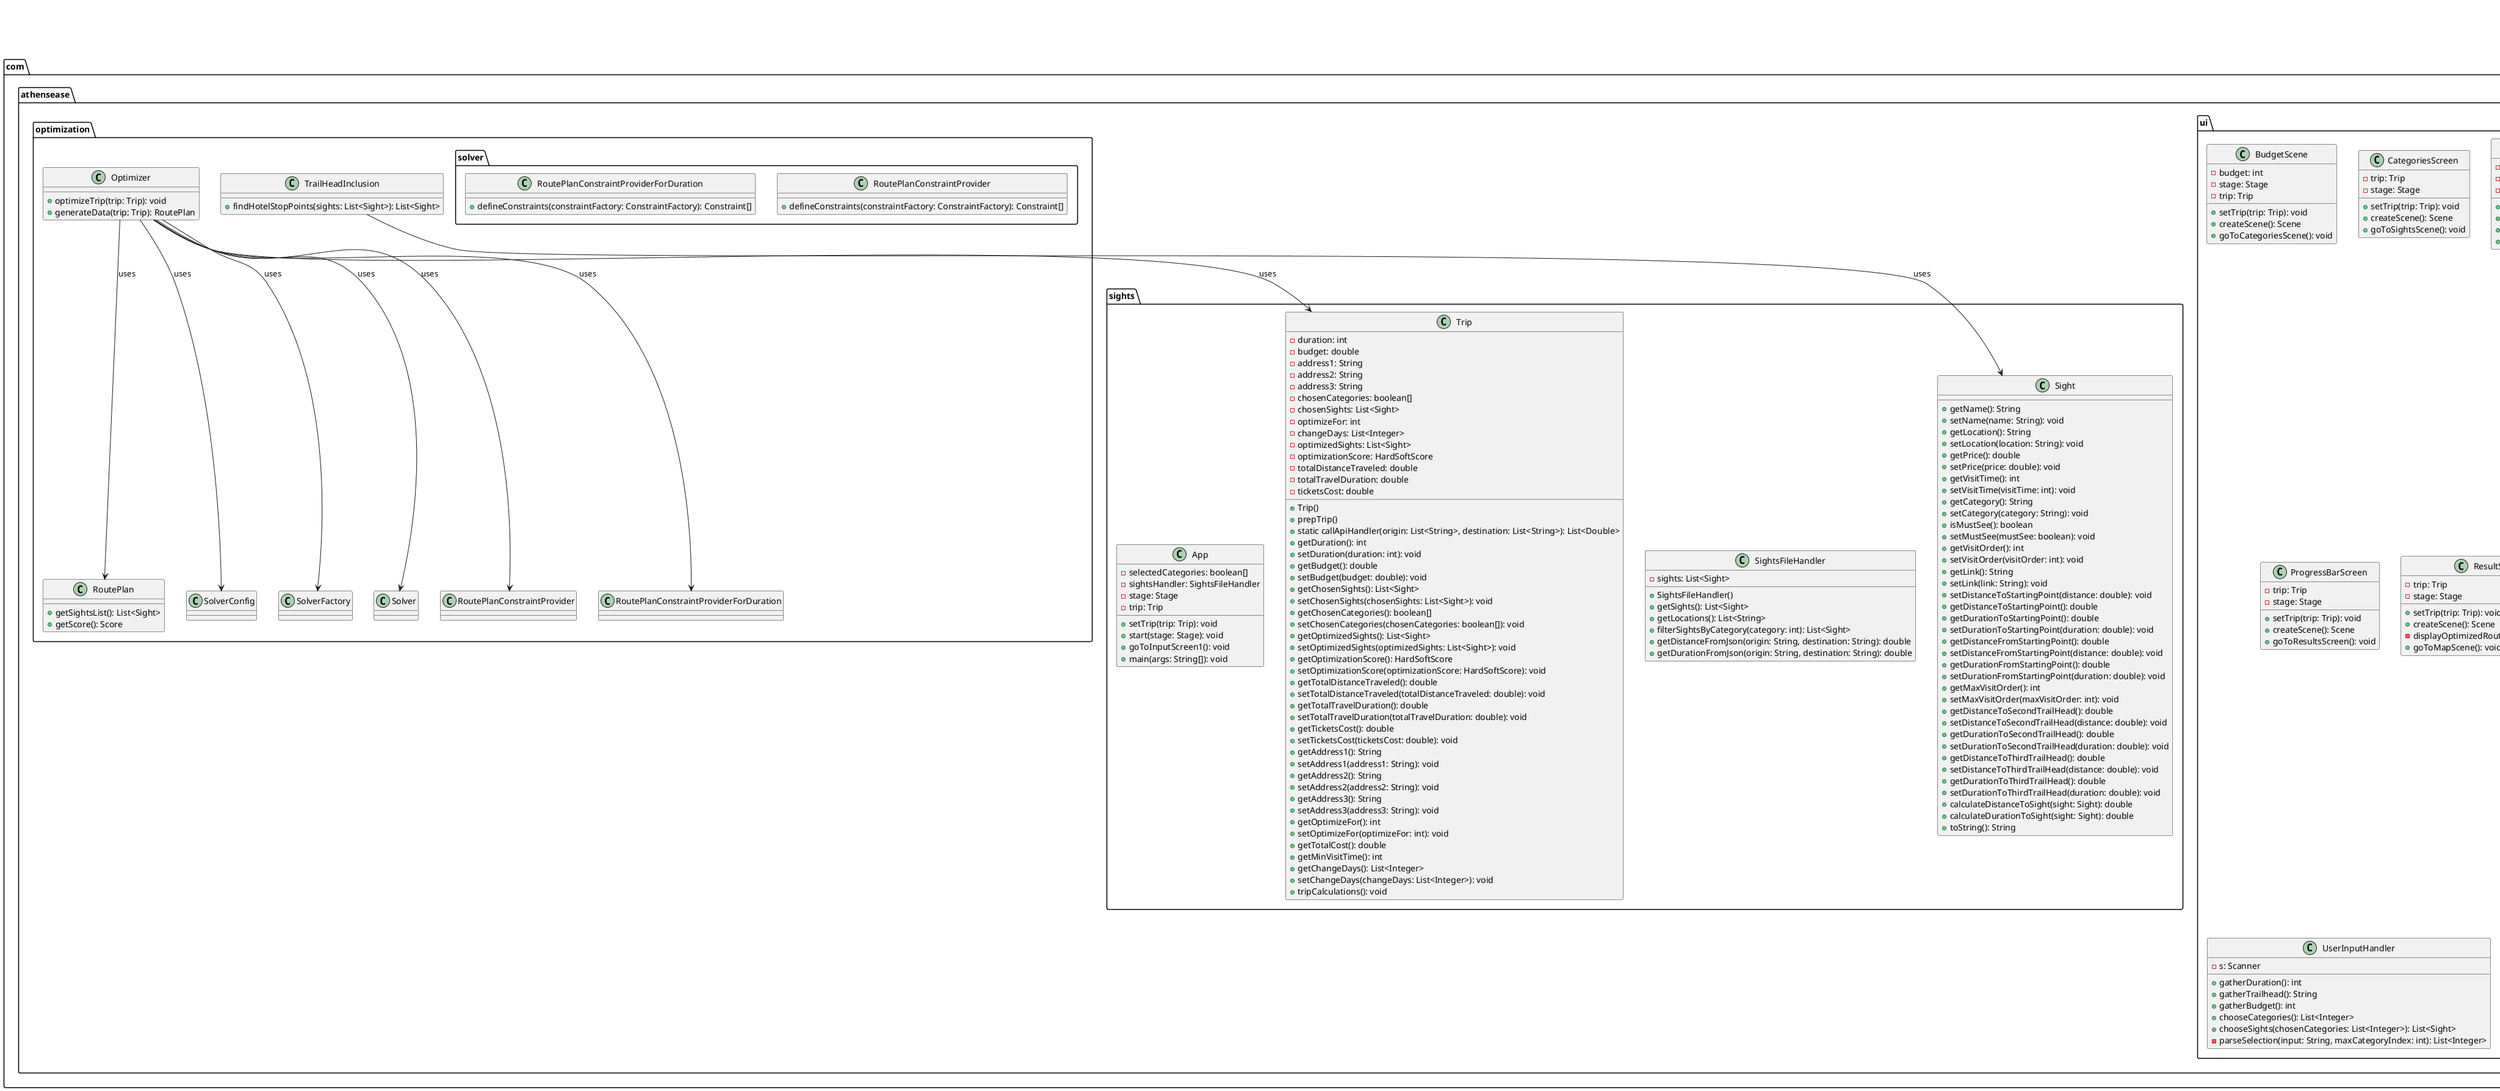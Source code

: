 @startuml

package com.athensease.sights {
    class Sight {
        +getName(): String
        +setName(name: String): void
        +getLocation(): String
        +setLocation(location: String): void
        +getPrice(): double
        +setPrice(price: double): void
        +getVisitTime(): int
        +setVisitTime(visitTime: int): void
        +getCategory(): String
        +setCategory(category: String): void
        +isMustSee(): boolean
        +setMustSee(mustSee: boolean): void
        +getVisitOrder(): int
        +setVisitOrder(visitOrder: int): void
        +getLink(): String
        +setLink(link: String): void
        +setDistanceToStartingPoint(distance: double): void
        +getDistanceToStartingPoint(): double
        +getDurationToStartingPoint(): double
        +setDurationToStartingPoint(duration: double): void
        +getDistanceFromStartingPoint(): double
        +setDistanceFromStartingPoint(distance: double): void
        +getDurationFromStartingPoint(): double
        +setDurationFromStartingPoint(duration: double): void
        +getMaxVisitOrder(): int
        +setMaxVisitOrder(maxVisitOrder: int): void
        +getDistanceToSecondTrailHead(): double
        +setDistanceToSecondTrailHead(distance: double): void
        +getDurationToSecondTrailHead(): double
        +setDurationToSecondTrailHead(duration: double): void
        +getDistanceToThirdTrailHead(): double
        +setDistanceToThirdTrailHead(distance: double): void
        +getDurationToThirdTrailHead(): double
        +setDurationToThirdTrailHead(duration: double): void
        +calculateDistanceToSight(sight: Sight): double
        +calculateDurationToSight(sight: Sight): double
        +toString(): String
    }

    class SightsFileHandler {
        - sights: List<Sight>
        + SightsFileHandler()
        + getSights(): List<Sight>
        + getLocations(): List<String>
        + filterSightsByCategory(category: int): List<Sight>
        + getDistanceFromJson(origin: String, destination: String): double
        + getDurationFromJson(origin: String, destination: String): double
    }

    class Trip {
        - duration: int
        - budget: double
        - address1: String
        - address2: String
        - address3: String
        - chosenCategories: boolean[]
        - chosenSights: List<Sight>
        - optimizeFor: int
        - changeDays: List<Integer>
        - optimizedSights: List<Sight>
        - optimizationScore: HardSoftScore
        - totalDistanceTraveled: double
        - totalTravelDuration: double
        - ticketsCost: double

        + Trip()
        + prepTrip()
        + static callApiHandler(origin: List<String>, destination: List<String>): List<Double>
        + getDuration(): int
        + setDuration(duration: int): void
        + getBudget(): double
        + setBudget(budget: double): void
        + getChosenSights(): List<Sight>
        + setChosenSights(chosenSights: List<Sight>): void
        + getChosenCategories(): boolean[]
        + setChosenCategories(chosenCategories: boolean[]): void
        + getOptimizedSights(): List<Sight>
        + setOptimizedSights(optimizedSights: List<Sight>): void
        + getOptimizationScore(): HardSoftScore
        + setOptimizationScore(optimizationScore: HardSoftScore): void
        + getTotalDistanceTraveled(): double
        + setTotalDistanceTraveled(totalDistanceTraveled: double): void
        + getTotalTravelDuration(): double
        + setTotalTravelDuration(totalTravelDuration: double): void
        + getTicketsCost(): double
        + setTicketsCost(ticketsCost: double): void
        + getAddress1(): String
        + setAddress1(address1: String): void
        + getAddress2(): String
        + setAddress2(address2: String): void
        + getAddress3(): String
        + setAddress3(address3: String): void
        + getOptimizeFor(): int
        + setOptimizeFor(optimizeFor: int): void
        + getTotalCost(): double
        + getMinVisitTime(): int
        + getChangeDays(): List<Integer>
        + setChangeDays(changeDays: List<Integer>): void
        + tripCalculations(): void
    }

    class App {
        - selectedCategories: boolean[]
        - sightsHandler: SightsFileHandler
        - stage: Stage
        - trip: Trip

        + setTrip(trip: Trip): void
        + start(stage: Stage): void
        + goToInputScreen1(): void
        + main(args: String[]): void
    }
}

package com.athensease.ui {
    class BudgetScene {
        - budget: int
        - stage: Stage
        - trip: Trip

        + setTrip(trip: Trip): void
        + createScene(): Scene
        + goToCategoriesScene(): void
    }

    class CategoriesScreen {
        - trip: Trip
        - stage: Stage

        + setTrip(trip: Trip): void
        + createScene(): Scene
        + goToSightsScene(): void
    }

    class DynamicHtmlCreator {
        - stage: Stage
        - sightsToShow: List<Sight>
        - trip: Trip

        + setTrip(trip: Trip): void
        + createScene(): Scene
        + generateDynamicHTML(origin: String, destination: String, waypoints: ArrayList<String>, polyline: String): String
        + goToResultsScreen(): void
    }

    class ProgressBarScreen {
        - trip: Trip
        - stage: Stage

        + setTrip(trip: Trip): void
        + createScene(): Scene
        + goToResultsScreen(): void
    }

    class ResultScreen {
        - trip: Trip
        - stage: Stage

        + setTrip(trip: Trip): void
        + createScene(): Scene
        - displayOptimizedRoute(root: VBox): void
        + goToMapScene(): void
    }

    class TrailheadScene {
        - trailhead: String
        - isBudgetYesSelected: boolean
        - stage: Stage
        - trip: Trip

        + setTrip(trip: Trip): void
        + setIsYesBudget(isBudgetYesSelected: boolean): void
        + createScene(): Scene
        - goToBudgetScene(): void
        - goToCategoriesScene(): void
    }

    class UserInputHandler {
        - s: Scanner
        + gatherDuration(): int
        + gatherTrailhead(): String
        + gatherBudget(): int
        + chooseCategories(): List<Integer>
        + chooseSights(chosenCategories: List<Integer>): List<Sight>
        - parseSelection(input: String, maxCategoryIndex: int): List<Integer>
    }

    class WebViewer {
        - stage: Stage
        + WebViewer(stage: Stage)
        + displayMap(htmlContent: String): void
    }
}

package com.athensease.optimization {
    class Optimizer {
        + optimizeTrip(trip: Trip): void
        + generateData(trip: Trip): RoutePlan
    }

    class RoutePlan {
        + getSightsList(): List<Sight>
        + getScore(): Score
    }

    class TrailHeadInclusion {
        + findHotelStopPoints(sights: List<Sight>): List<Sight>
    }

    Optimizer --> Trip : uses
    Optimizer --> SolverConfig : uses
    Optimizer --> SolverFactory : uses
    Optimizer --> Solver : uses
    Optimizer --> RoutePlan : uses
    Optimizer --> RoutePlanConstraintProvider : uses
    Optimizer --> RoutePlanConstraintProviderForDuration : uses
    TrailHeadInclusion --> Sight : uses
}

package org.optaplanner.core.api.solver {
    class SolverFactory {
        + create(solverConfig: SolverConfig): SolverFactory
    }

    class Solver {
        + solve(problem: RoutePlan): RoutePlan
    }

    class SolverConfig {
        + withSolutionClass(solutionClass: Class): SolverConfig
        + withEntityClasses(entityClass: Class): SolverConfig
        + withConstraintProviderClass(constraintProviderClass: Class): SolverConfig
        + withTerminationSpentLimit(duration: Duration): SolverConfig
    }
}

package com.athensease.optimization.solver {
    class RoutePlanConstraintProvider {
        + defineConstraints(constraintFactory: ConstraintFactory): Constraint[]
    }

    class RoutePlanConstraintProviderForDuration {
        + defineConstraints(constraintFactory: ConstraintFactory): Constraint[]
    }
}

package org.optaplanner.core.api.score.stream {
    interface ConstraintProvider {
        + defineConstraints(constraintFactory: ConstraintFactory): Constraint[]
    }

    class ConstraintFactory {
        + forEachUniquePair(clazz: Class): ConstraintStream
    }

    class Constraint {
        + penalize(score: HardSoftScore, function): Constraint
        + asConstraint(name: String): Constraint
    }

    class ConstraintStream {
        + filter(function): ConstraintStream
    }

    class HardSoftScore {
        <<enumeration>>
        + ONE_SOFT
        + ONE_HARD
    }
}

@enduml
